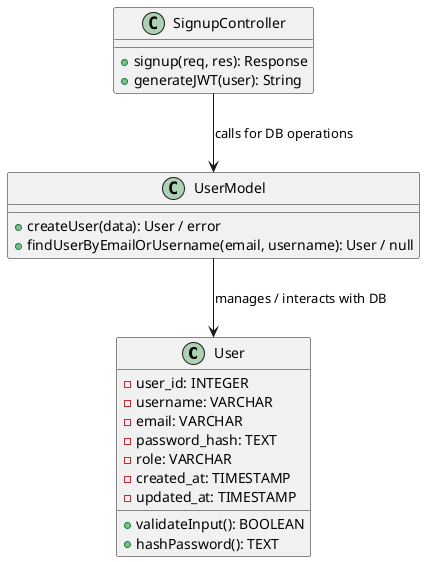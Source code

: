 @startuml

class User {
  - user_id: INTEGER
  - username: VARCHAR
  - email: VARCHAR
  - password_hash: TEXT
  - role: VARCHAR
  - created_at: TIMESTAMP
  - updated_at: TIMESTAMP
  + validateInput(): BOOLEAN
  + hashPassword(): TEXT
}

class UserModel {
  + createUser(data): User / error
  + findUserByEmailOrUsername(email, username): User / null
}

class SignupController {
  + signup(req, res): Response
  + generateJWT(user): String
}

'=======================
' Relationships
'=======================
UserModel --> User : manages / interacts with DB
SignupController --> UserModel : calls for DB operations
@enduml
